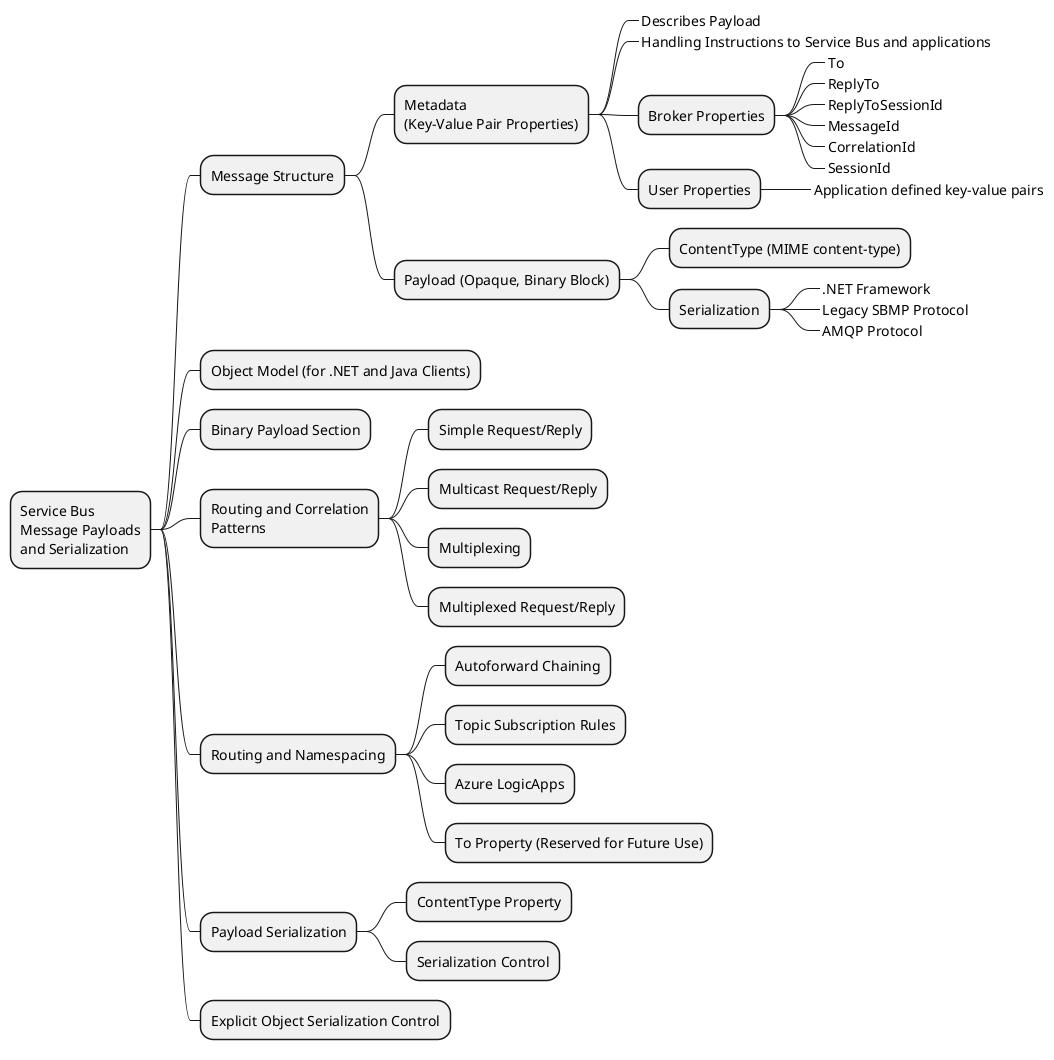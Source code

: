 @startmindmap " Playloads and Serialization"
* Service Bus\nMessage Payloads\nand Serialization
** Message Structure
*** Metadata\n(Key-Value Pair Properties)
****_ Describes Payload
****_ Handling Instructions to Service Bus and applications
**** Broker Properties
*****_ To
*****_ ReplyTo
*****_ ReplyToSessionId
*****_ MessageId
*****_ CorrelationId
*****_ SessionId
**** User Properties
*****_ Application defined key-value pairs
*** Payload (Opaque, Binary Block)
**** ContentType (MIME content-type)
**** Serialization
*****_ .NET Framework
*****_ Legacy SBMP Protocol
*****_ AMQP Protocol
** Object Model (for .NET and Java Clients)
** Binary Payload Section


** Routing and Correlation\nPatterns
*** Simple Request/Reply
*** Multicast Request/Reply
*** Multiplexing
*** Multiplexed Request/Reply
** Routing and Namespacing
*** Autoforward Chaining
*** Topic Subscription Rules
*** Azure LogicApps
*** To Property (Reserved for Future Use)
** Payload Serialization
*** ContentType Property
*** Serialization Control
** Explicit Object Serialization Control
@endmindmap
